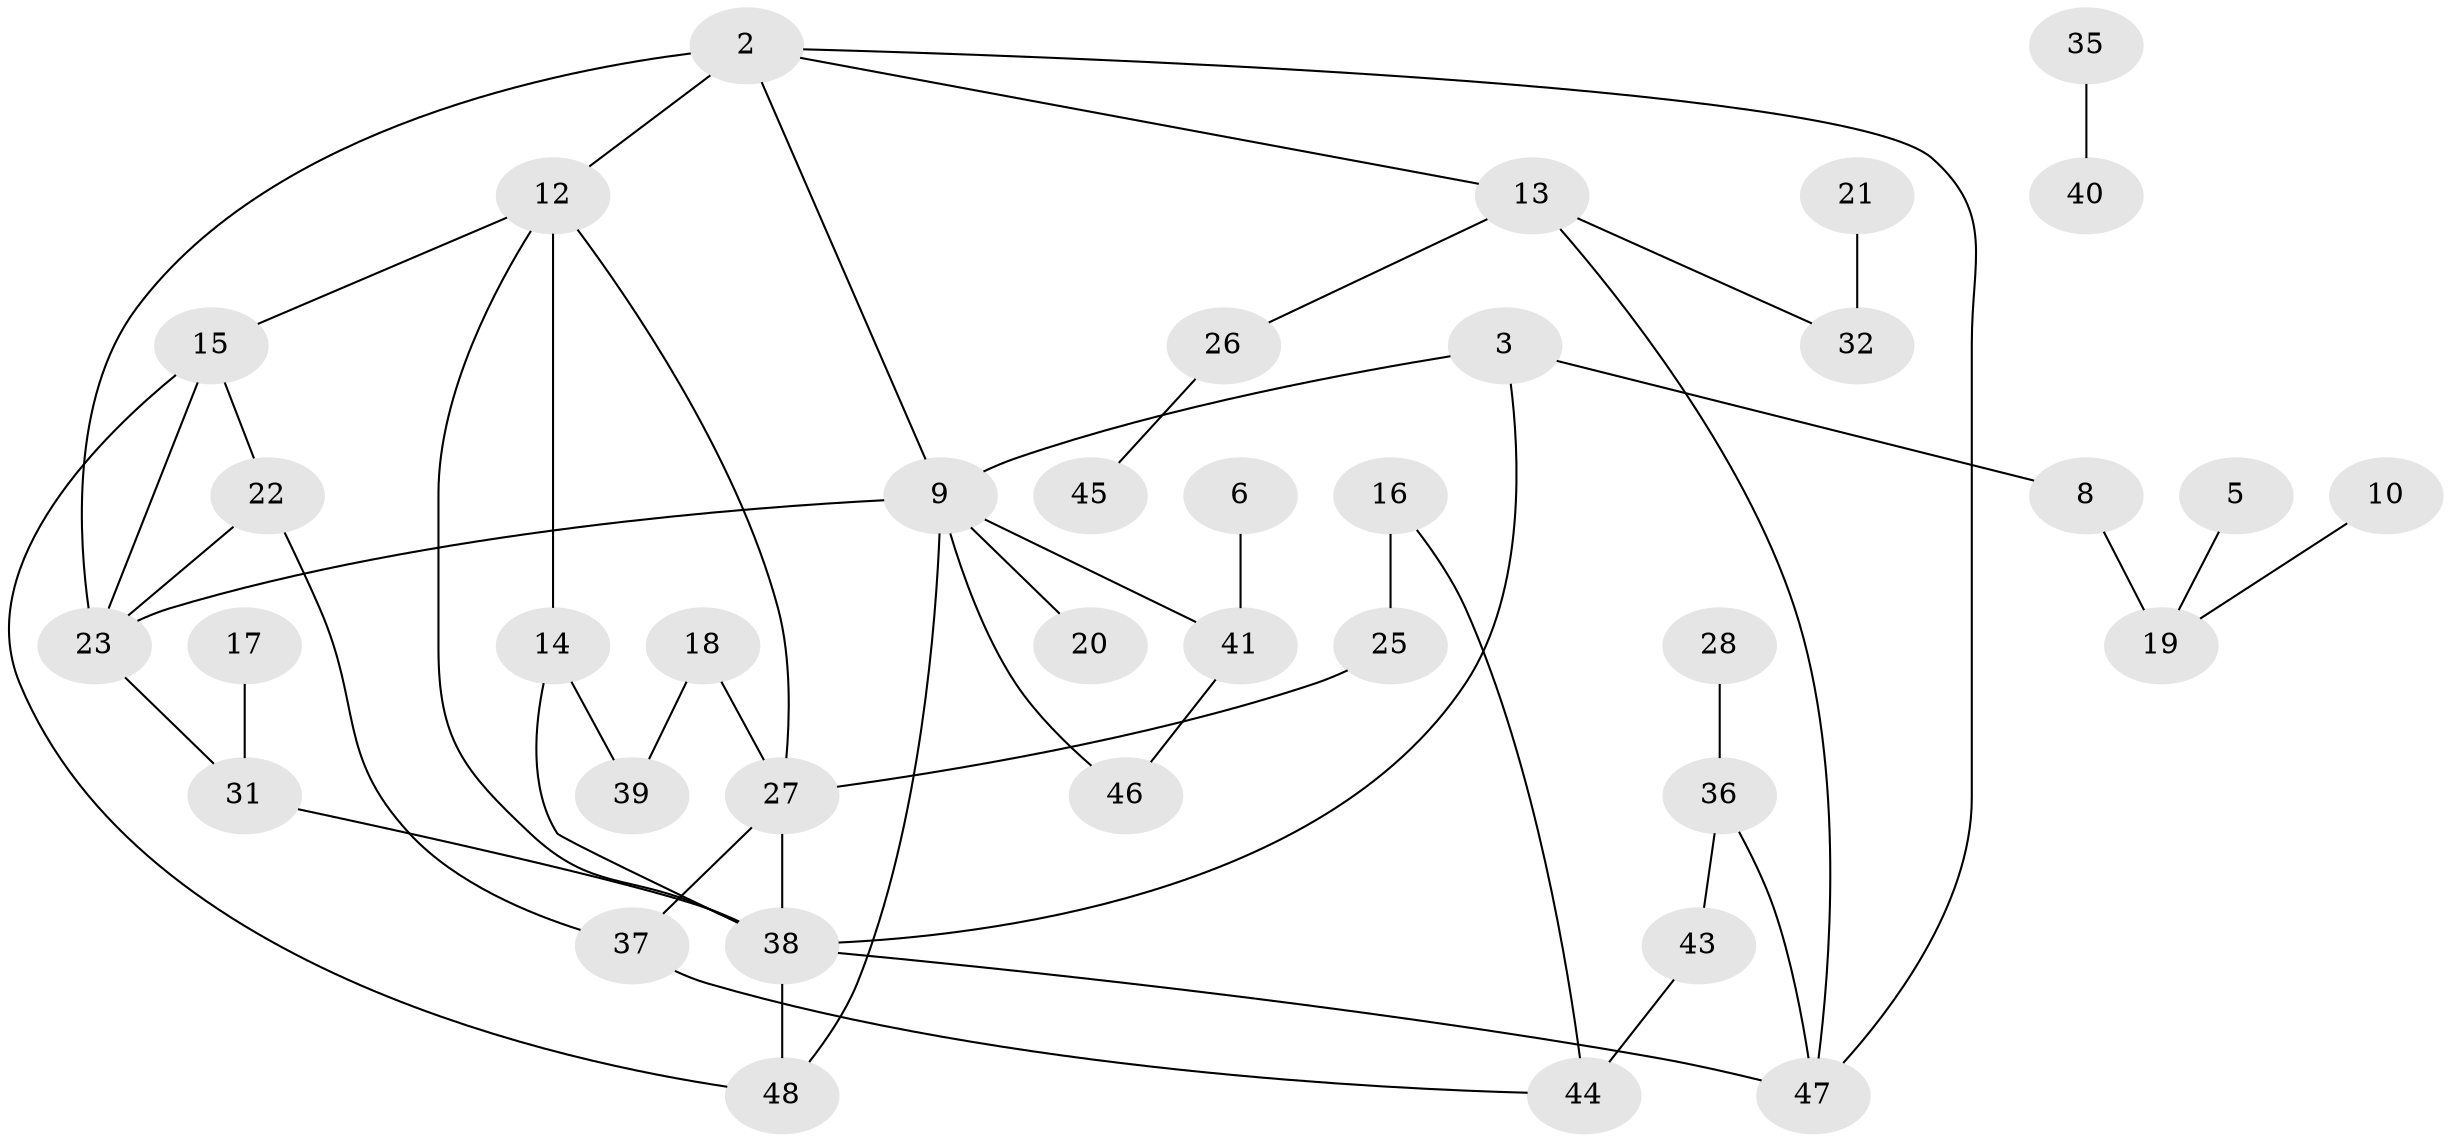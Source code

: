 // original degree distribution, {0: 0.07291666666666667, 2: 0.3125, 3: 0.20833333333333334, 1: 0.2604166666666667, 5: 0.07291666666666667, 4: 0.0625, 6: 0.010416666666666666}
// Generated by graph-tools (version 1.1) at 2025/00/03/09/25 03:00:41]
// undirected, 38 vertices, 52 edges
graph export_dot {
graph [start="1"]
  node [color=gray90,style=filled];
  2;
  3;
  5;
  6;
  8;
  9;
  10;
  12;
  13;
  14;
  15;
  16;
  17;
  18;
  19;
  20;
  21;
  22;
  23;
  25;
  26;
  27;
  28;
  31;
  32;
  35;
  36;
  37;
  38;
  39;
  40;
  41;
  43;
  44;
  45;
  46;
  47;
  48;
  2 -- 9 [weight=1.0];
  2 -- 12 [weight=1.0];
  2 -- 13 [weight=1.0];
  2 -- 23 [weight=2.0];
  2 -- 47 [weight=1.0];
  3 -- 8 [weight=1.0];
  3 -- 9 [weight=1.0];
  3 -- 38 [weight=1.0];
  5 -- 19 [weight=1.0];
  6 -- 41 [weight=1.0];
  8 -- 19 [weight=2.0];
  9 -- 20 [weight=1.0];
  9 -- 23 [weight=1.0];
  9 -- 41 [weight=1.0];
  9 -- 46 [weight=1.0];
  9 -- 48 [weight=1.0];
  10 -- 19 [weight=1.0];
  12 -- 14 [weight=1.0];
  12 -- 15 [weight=1.0];
  12 -- 27 [weight=1.0];
  12 -- 38 [weight=1.0];
  13 -- 26 [weight=1.0];
  13 -- 32 [weight=1.0];
  13 -- 47 [weight=1.0];
  14 -- 38 [weight=2.0];
  14 -- 39 [weight=1.0];
  15 -- 22 [weight=1.0];
  15 -- 23 [weight=1.0];
  15 -- 48 [weight=1.0];
  16 -- 25 [weight=1.0];
  16 -- 44 [weight=2.0];
  17 -- 31 [weight=1.0];
  18 -- 27 [weight=1.0];
  18 -- 39 [weight=1.0];
  21 -- 32 [weight=1.0];
  22 -- 23 [weight=1.0];
  22 -- 37 [weight=1.0];
  23 -- 31 [weight=1.0];
  25 -- 27 [weight=1.0];
  26 -- 45 [weight=1.0];
  27 -- 37 [weight=1.0];
  27 -- 38 [weight=1.0];
  28 -- 36 [weight=1.0];
  31 -- 38 [weight=1.0];
  35 -- 40 [weight=1.0];
  36 -- 43 [weight=1.0];
  36 -- 47 [weight=1.0];
  37 -- 44 [weight=1.0];
  38 -- 47 [weight=2.0];
  38 -- 48 [weight=1.0];
  41 -- 46 [weight=1.0];
  43 -- 44 [weight=1.0];
}
